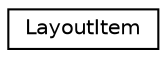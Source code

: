 digraph G
{
  edge [fontname="Helvetica",fontsize="10",labelfontname="Helvetica",labelfontsize="10"];
  node [fontname="Helvetica",fontsize="10",shape=record];
  rankdir=LR;
  Node1 [label="LayoutItem",height=0.2,width=0.4,color="black", fillcolor="white", style="filled",URL="$structLayoutItem.html"];
}
